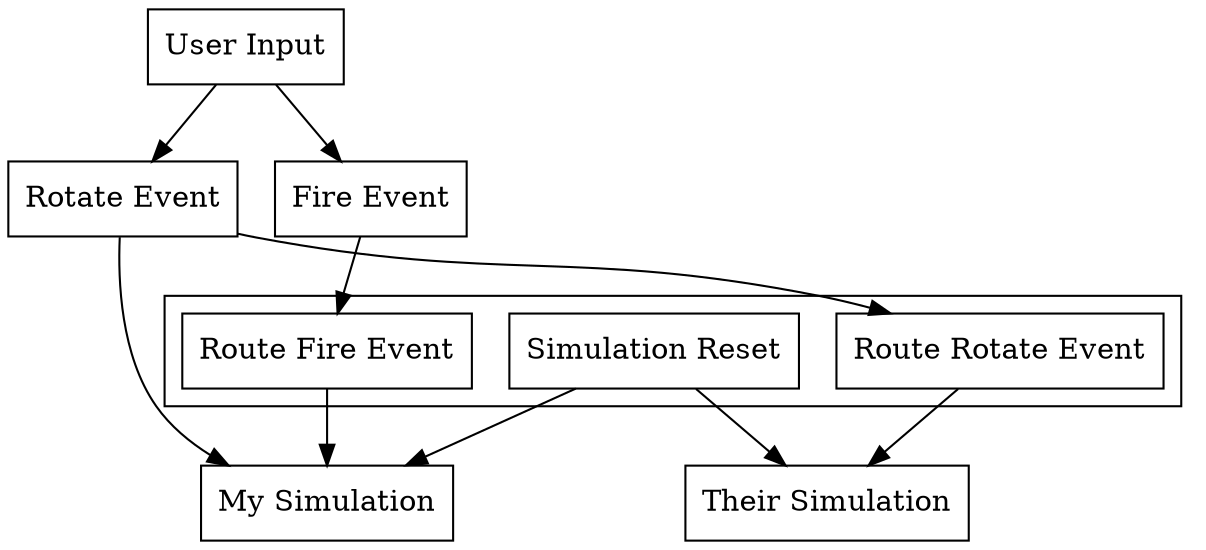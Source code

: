 digraph Q {

  node [shape=record];


  user_input   [label = "User Input"];
  fire_event   [label = "Fire Event"];
  rotate_event [label = "Rotate Event"];
  simulation_reset [label = "Simulation Reset"];
  route_fire   [label = "Route Fire Event"];
  route_rotate [label = "Route Rotate Event"];
  my_simulation   [label = "My Simulation"];
  their_simulation   [label = "Their Simulation"];

  user_input -> fire_event -> route_fire -> my_simulation;
  user_input -> rotate_event -> route_rotate;

  rotate_event -> my_simulation;
  simulation_reset -> my_simulation;
  simulation_reset -> their_simulation;

  route_rotate -> their_simulation;

  subgraph cluster_server {
    {rank=same simulation_reset route_fire route_rotate}
  }

}